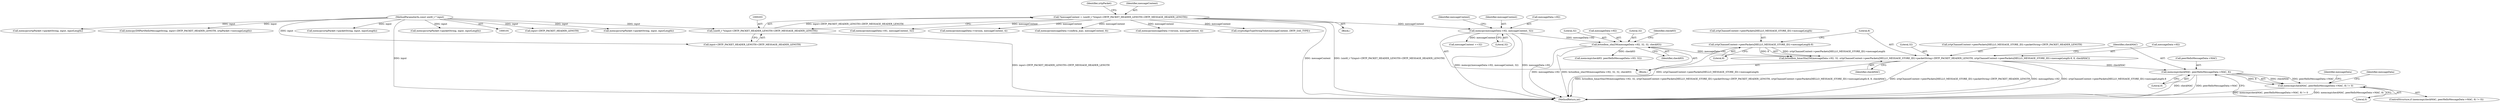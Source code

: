 digraph "0_bzrtp_bbb1e6e2f467ee4bd7b9a8c800e4f07343d7d99b@pointer" {
"1000705" [label="(Call,memcmp(checkMAC, peerHelloMessageData->MAC, 8))"];
"1000678" [label="(Call,bctoolbox_hmacSha256(messageData->H2, 32, zrtpChannelContext->peerPackets[HELLO_MESSAGE_STORE_ID]->packetString+ZRTP_PACKET_HEADER_LENGTH, zrtpChannelContext->peerPackets[HELLO_MESSAGE_STORE_ID]->messageLength-8, 8, checkMAC))"];
"1000657" [label="(Call,bctoolbox_sha256(messageData->H2, 32, 32, checkH3))"];
"1000624" [label="(Call,memcpy(messageData->H2, messageContent, 32))"];
"1000200" [label="(Call,*messageContent = (uint8_t *)(input+ZRTP_PACKET_HEADER_LENGTH+ZRTP_MESSAGE_HEADER_LENGTH))"];
"1000202" [label="(Call,(uint8_t *)(input+ZRTP_PACKET_HEADER_LENGTH+ZRTP_MESSAGE_HEADER_LENGTH))"];
"1000194" [label="(MethodParameterIn,const uint8_t * input)"];
"1000692" [label="(Call,zrtpChannelContext->peerPackets[HELLO_MESSAGE_STORE_ID]->messageLength-8)"];
"1000704" [label="(Call,memcmp(checkMAC, peerHelloMessageData->MAC, 8) != 0)"];
"1000682" [label="(Literal,32)"];
"1000663" [label="(Identifier,checkH3)"];
"1000704" [label="(Call,memcmp(checkMAC, peerHelloMessageData->MAC, 8) != 0)"];
"1000211" [label="(Identifier,zrtpPacket)"];
"1000705" [label="(Call,memcmp(checkMAC, peerHelloMessageData->MAC, 8))"];
"1000200" [label="(Call,*messageContent = (uint8_t *)(input+ZRTP_PACKET_HEADER_LENGTH+ZRTP_MESSAGE_HEADER_LENGTH))"];
"1000661" [label="(Literal,32)"];
"1000658" [label="(Call,messageData->H2)"];
"1000945" [label="(Call,memcpy(messageData->H1, messageContent, 32))"];
"1000693" [label="(Call,zrtpChannelContext->peerPackets[HELLO_MESSAGE_STORE_ID]->messageLength)"];
"1000631" [label="(Identifier,messageContent)"];
"1000202" [label="(Call,(uint8_t *)(input+ZRTP_PACKET_HEADER_LENGTH+ZRTP_MESSAGE_HEADER_LENGTH))"];
"1000719" [label="(Identifier,messageData)"];
"1000683" [label="(Call,zrtpChannelContext->peerPackets[HELLO_MESSAGE_STORE_ID]->packetString+ZRTP_PACKET_HEADER_LENGTH)"];
"1000707" [label="(Call,peerHelloMessageData->MAC)"];
"1000701" [label="(Literal,8)"];
"1000702" [label="(Identifier,checkMAC)"];
"1000692" [label="(Call,zrtpChannelContext->peerPackets[HELLO_MESSAGE_STORE_ID]->messageLength-8)"];
"1000608" [label="(Block,)"];
"1001080" [label="(Call,input+ZRTP_PACKET_HEADER_LENGTH)"];
"1000630" [label="(Call,messageContent +=32)"];
"1000891" [label="(Call,memcpy(zrtpPacket->packetString, input, inputLength))"];
"1000706" [label="(Identifier,checkMAC)"];
"1000629" [label="(Literal,32)"];
"1000201" [label="(Identifier,messageContent)"];
"1000224" [label="(Call,memcpy(messageData->version, messageContent, 4))"];
"1000662" [label="(Literal,32)"];
"1000678" [label="(Call,bctoolbox_hmacSha256(messageData->H2, 32, zrtpChannelContext->peerPackets[HELLO_MESSAGE_STORE_ID]->packetString+ZRTP_PACKET_HEADER_LENGTH, zrtpChannelContext->peerPackets[HELLO_MESSAGE_STORE_ID]->messageLength-8, 8, checkMAC))"];
"1000710" [label="(Literal,8)"];
"1000588" [label="(Call,memcpy(zrtpPacket->packetString, input, inputLength))"];
"1001078" [label="(Call,memcpy(DHPartHelloMessageString, input+ZRTP_PACKET_HEADER_LENGTH, zrtpPacket->messageLength))"];
"1000703" [label="(ControlStructure,if (memcmp(checkMAC, peerHelloMessageData->MAC, 8) != 0))"];
"1000700" [label="(Literal,8)"];
"1000194" [label="(MethodParameterIn,const uint8_t * input)"];
"1000628" [label="(Identifier,messageContent)"];
"1001379" [label="(Call,memcpy(messageData->confirm_mac, messageContent, 8))"];
"1001941" [label="(Call,memcpy(messageData->version, messageContent, 4))"];
"1000667" [label="(Identifier,checkH3)"];
"1000625" [label="(Call,messageData->H2)"];
"1000812" [label="(Call,cryptoAlgoTypeStringToInt(messageContent, ZRTP_SAS_TYPE))"];
"1000204" [label="(Call,input+ZRTP_PACKET_HEADER_LENGTH+ZRTP_MESSAGE_HEADER_LENGTH)"];
"1001915" [label="(Call,memcpy(zrtpPacket->packetString, input, inputLength))"];
"1001966" [label="(MethodReturn,int)"];
"1000197" [label="(Block,)"];
"1000657" [label="(Call,bctoolbox_sha256(messageData->H2, 32, 32, checkH3))"];
"1000666" [label="(Call,memcmp(checkH3, peerHelloMessageData->H3, 32))"];
"1000714" [label="(Identifier,messageData)"];
"1000624" [label="(Call,memcpy(messageData->H2, messageContent, 32))"];
"1001285" [label="(Call,memcpy(zrtpPacket->packetString, input, inputLength))"];
"1000679" [label="(Call,messageData->H2)"];
"1000711" [label="(Literal,0)"];
"1000705" -> "1000704"  [label="AST: "];
"1000705" -> "1000710"  [label="CFG: "];
"1000706" -> "1000705"  [label="AST: "];
"1000707" -> "1000705"  [label="AST: "];
"1000710" -> "1000705"  [label="AST: "];
"1000711" -> "1000705"  [label="CFG: "];
"1000705" -> "1001966"  [label="DDG: checkMAC"];
"1000705" -> "1001966"  [label="DDG: peerHelloMessageData->MAC"];
"1000705" -> "1000704"  [label="DDG: checkMAC"];
"1000705" -> "1000704"  [label="DDG: peerHelloMessageData->MAC"];
"1000705" -> "1000704"  [label="DDG: 8"];
"1000678" -> "1000705"  [label="DDG: checkMAC"];
"1000678" -> "1000608"  [label="AST: "];
"1000678" -> "1000702"  [label="CFG: "];
"1000679" -> "1000678"  [label="AST: "];
"1000682" -> "1000678"  [label="AST: "];
"1000683" -> "1000678"  [label="AST: "];
"1000692" -> "1000678"  [label="AST: "];
"1000701" -> "1000678"  [label="AST: "];
"1000702" -> "1000678"  [label="AST: "];
"1000706" -> "1000678"  [label="CFG: "];
"1000678" -> "1001966"  [label="DDG: bctoolbox_hmacSha256(messageData->H2, 32, zrtpChannelContext->peerPackets[HELLO_MESSAGE_STORE_ID]->packetString+ZRTP_PACKET_HEADER_LENGTH, zrtpChannelContext->peerPackets[HELLO_MESSAGE_STORE_ID]->messageLength-8, 8, checkMAC)"];
"1000678" -> "1001966"  [label="DDG: zrtpChannelContext->peerPackets[HELLO_MESSAGE_STORE_ID]->packetString+ZRTP_PACKET_HEADER_LENGTH"];
"1000678" -> "1001966"  [label="DDG: messageData->H2"];
"1000678" -> "1001966"  [label="DDG: zrtpChannelContext->peerPackets[HELLO_MESSAGE_STORE_ID]->messageLength-8"];
"1000657" -> "1000678"  [label="DDG: messageData->H2"];
"1000692" -> "1000678"  [label="DDG: zrtpChannelContext->peerPackets[HELLO_MESSAGE_STORE_ID]->messageLength"];
"1000692" -> "1000678"  [label="DDG: 8"];
"1000657" -> "1000608"  [label="AST: "];
"1000657" -> "1000663"  [label="CFG: "];
"1000658" -> "1000657"  [label="AST: "];
"1000661" -> "1000657"  [label="AST: "];
"1000662" -> "1000657"  [label="AST: "];
"1000663" -> "1000657"  [label="AST: "];
"1000667" -> "1000657"  [label="CFG: "];
"1000657" -> "1001966"  [label="DDG: messageData->H2"];
"1000657" -> "1001966"  [label="DDG: bctoolbox_sha256(messageData->H2, 32, 32, checkH3)"];
"1000624" -> "1000657"  [label="DDG: messageData->H2"];
"1000657" -> "1000666"  [label="DDG: checkH3"];
"1000624" -> "1000608"  [label="AST: "];
"1000624" -> "1000629"  [label="CFG: "];
"1000625" -> "1000624"  [label="AST: "];
"1000628" -> "1000624"  [label="AST: "];
"1000629" -> "1000624"  [label="AST: "];
"1000631" -> "1000624"  [label="CFG: "];
"1000624" -> "1001966"  [label="DDG: memcpy(messageData->H2, messageContent, 32)"];
"1000624" -> "1001966"  [label="DDG: messageData->H2"];
"1000200" -> "1000624"  [label="DDG: messageContent"];
"1000624" -> "1000630"  [label="DDG: messageContent"];
"1000200" -> "1000197"  [label="AST: "];
"1000200" -> "1000202"  [label="CFG: "];
"1000201" -> "1000200"  [label="AST: "];
"1000202" -> "1000200"  [label="AST: "];
"1000211" -> "1000200"  [label="CFG: "];
"1000200" -> "1001966"  [label="DDG: messageContent"];
"1000200" -> "1001966"  [label="DDG: (uint8_t *)(input+ZRTP_PACKET_HEADER_LENGTH+ZRTP_MESSAGE_HEADER_LENGTH)"];
"1000202" -> "1000200"  [label="DDG: input+ZRTP_PACKET_HEADER_LENGTH+ZRTP_MESSAGE_HEADER_LENGTH"];
"1000200" -> "1000224"  [label="DDG: messageContent"];
"1000200" -> "1000812"  [label="DDG: messageContent"];
"1000200" -> "1000945"  [label="DDG: messageContent"];
"1000200" -> "1001379"  [label="DDG: messageContent"];
"1000200" -> "1001941"  [label="DDG: messageContent"];
"1000202" -> "1000204"  [label="CFG: "];
"1000203" -> "1000202"  [label="AST: "];
"1000204" -> "1000202"  [label="AST: "];
"1000202" -> "1001966"  [label="DDG: input+ZRTP_PACKET_HEADER_LENGTH+ZRTP_MESSAGE_HEADER_LENGTH"];
"1000194" -> "1000202"  [label="DDG: input"];
"1000194" -> "1000191"  [label="AST: "];
"1000194" -> "1001966"  [label="DDG: input"];
"1000194" -> "1000204"  [label="DDG: input"];
"1000194" -> "1000588"  [label="DDG: input"];
"1000194" -> "1000891"  [label="DDG: input"];
"1000194" -> "1001078"  [label="DDG: input"];
"1000194" -> "1001080"  [label="DDG: input"];
"1000194" -> "1001285"  [label="DDG: input"];
"1000194" -> "1001915"  [label="DDG: input"];
"1000692" -> "1000700"  [label="CFG: "];
"1000693" -> "1000692"  [label="AST: "];
"1000700" -> "1000692"  [label="AST: "];
"1000701" -> "1000692"  [label="CFG: "];
"1000692" -> "1001966"  [label="DDG: zrtpChannelContext->peerPackets[HELLO_MESSAGE_STORE_ID]->messageLength"];
"1000704" -> "1000703"  [label="AST: "];
"1000704" -> "1000711"  [label="CFG: "];
"1000711" -> "1000704"  [label="AST: "];
"1000714" -> "1000704"  [label="CFG: "];
"1000719" -> "1000704"  [label="CFG: "];
"1000704" -> "1001966"  [label="DDG: memcmp(checkMAC, peerHelloMessageData->MAC, 8)"];
"1000704" -> "1001966"  [label="DDG: memcmp(checkMAC, peerHelloMessageData->MAC, 8) != 0"];
}
